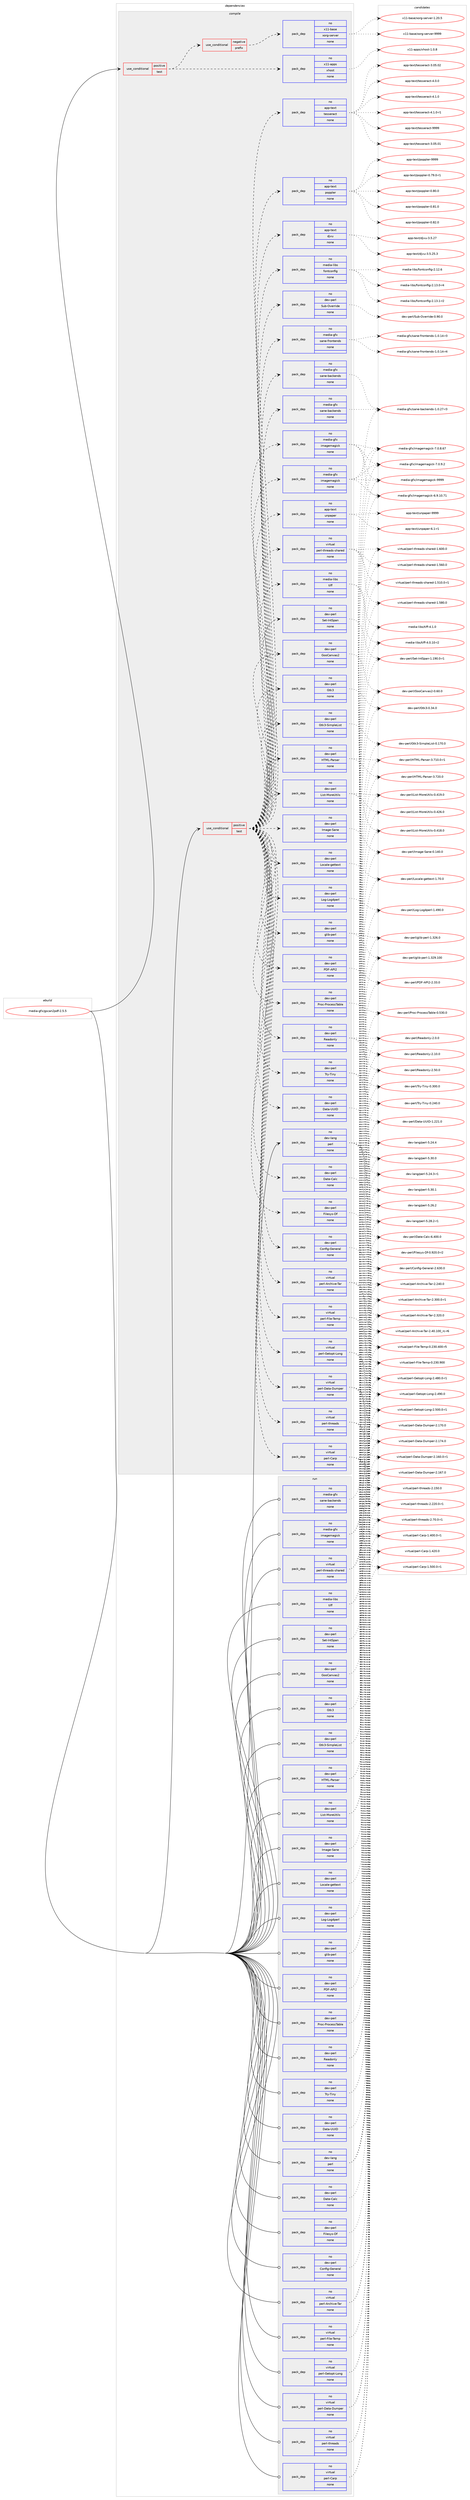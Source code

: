 digraph prolog {

# *************
# Graph options
# *************

newrank=true;
concentrate=true;
compound=true;
graph [rankdir=LR,fontname=Helvetica,fontsize=10,ranksep=1.5];#, ranksep=2.5, nodesep=0.2];
edge  [arrowhead=vee];
node  [fontname=Helvetica,fontsize=10];

# **********
# The ebuild
# **********

subgraph cluster_leftcol {
color=gray;
rank=same;
label=<<i>ebuild</i>>;
id [label="media-gfx/gscan2pdf-2.5.5", color=red, width=4, href="../media-gfx/gscan2pdf-2.5.5.svg"];
}

# ****************
# The dependencies
# ****************

subgraph cluster_midcol {
color=gray;
label=<<i>dependencies</i>>;
subgraph cluster_compile {
fillcolor="#eeeeee";
style=filled;
label=<<i>compile</i>>;
subgraph cond190083 {
dependency780936 [label=<<TABLE BORDER="0" CELLBORDER="1" CELLSPACING="0" CELLPADDING="4"><TR><TD ROWSPAN="3" CELLPADDING="10">use_conditional</TD></TR><TR><TD>positive</TD></TR><TR><TD>test</TD></TR></TABLE>>, shape=none, color=red];
subgraph cond190084 {
dependency780937 [label=<<TABLE BORDER="0" CELLBORDER="1" CELLSPACING="0" CELLPADDING="4"><TR><TD ROWSPAN="3" CELLPADDING="10">use_conditional</TD></TR><TR><TD>negative</TD></TR><TR><TD>prefix</TD></TR></TABLE>>, shape=none, color=red];
subgraph pack577292 {
dependency780938 [label=<<TABLE BORDER="0" CELLBORDER="1" CELLSPACING="0" CELLPADDING="4" WIDTH="220"><TR><TD ROWSPAN="6" CELLPADDING="30">pack_dep</TD></TR><TR><TD WIDTH="110">no</TD></TR><TR><TD>x11-base</TD></TR><TR><TD>xorg-server</TD></TR><TR><TD>none</TD></TR><TR><TD></TD></TR></TABLE>>, shape=none, color=blue];
}
dependency780937:e -> dependency780938:w [weight=20,style="dashed",arrowhead="vee"];
}
dependency780936:e -> dependency780937:w [weight=20,style="dashed",arrowhead="vee"];
subgraph pack577293 {
dependency780939 [label=<<TABLE BORDER="0" CELLBORDER="1" CELLSPACING="0" CELLPADDING="4" WIDTH="220"><TR><TD ROWSPAN="6" CELLPADDING="30">pack_dep</TD></TR><TR><TD WIDTH="110">no</TD></TR><TR><TD>x11-apps</TD></TR><TR><TD>xhost</TD></TR><TR><TD>none</TD></TR><TR><TD></TD></TR></TABLE>>, shape=none, color=blue];
}
dependency780936:e -> dependency780939:w [weight=20,style="dashed",arrowhead="vee"];
}
id:e -> dependency780936:w [weight=20,style="solid",arrowhead="vee"];
subgraph cond190085 {
dependency780940 [label=<<TABLE BORDER="0" CELLBORDER="1" CELLSPACING="0" CELLPADDING="4"><TR><TD ROWSPAN="3" CELLPADDING="10">use_conditional</TD></TR><TR><TD>positive</TD></TR><TR><TD>test</TD></TR></TABLE>>, shape=none, color=red];
subgraph pack577294 {
dependency780941 [label=<<TABLE BORDER="0" CELLBORDER="1" CELLSPACING="0" CELLPADDING="4" WIDTH="220"><TR><TD ROWSPAN="6" CELLPADDING="30">pack_dep</TD></TR><TR><TD WIDTH="110">no</TD></TR><TR><TD>dev-perl</TD></TR><TR><TD>Config-General</TD></TR><TR><TD>none</TD></TR><TR><TD></TD></TR></TABLE>>, shape=none, color=blue];
}
dependency780940:e -> dependency780941:w [weight=20,style="dashed",arrowhead="vee"];
subgraph pack577295 {
dependency780942 [label=<<TABLE BORDER="0" CELLBORDER="1" CELLSPACING="0" CELLPADDING="4" WIDTH="220"><TR><TD ROWSPAN="6" CELLPADDING="30">pack_dep</TD></TR><TR><TD WIDTH="110">no</TD></TR><TR><TD>dev-perl</TD></TR><TR><TD>Data-UUID</TD></TR><TR><TD>none</TD></TR><TR><TD></TD></TR></TABLE>>, shape=none, color=blue];
}
dependency780940:e -> dependency780942:w [weight=20,style="dashed",arrowhead="vee"];
subgraph pack577296 {
dependency780943 [label=<<TABLE BORDER="0" CELLBORDER="1" CELLSPACING="0" CELLPADDING="4" WIDTH="220"><TR><TD ROWSPAN="6" CELLPADDING="30">pack_dep</TD></TR><TR><TD WIDTH="110">no</TD></TR><TR><TD>dev-perl</TD></TR><TR><TD>Date-Calc</TD></TR><TR><TD>none</TD></TR><TR><TD></TD></TR></TABLE>>, shape=none, color=blue];
}
dependency780940:e -> dependency780943:w [weight=20,style="dashed",arrowhead="vee"];
subgraph pack577297 {
dependency780944 [label=<<TABLE BORDER="0" CELLBORDER="1" CELLSPACING="0" CELLPADDING="4" WIDTH="220"><TR><TD ROWSPAN="6" CELLPADDING="30">pack_dep</TD></TR><TR><TD WIDTH="110">no</TD></TR><TR><TD>dev-perl</TD></TR><TR><TD>Filesys-Df</TD></TR><TR><TD>none</TD></TR><TR><TD></TD></TR></TABLE>>, shape=none, color=blue];
}
dependency780940:e -> dependency780944:w [weight=20,style="dashed",arrowhead="vee"];
subgraph pack577298 {
dependency780945 [label=<<TABLE BORDER="0" CELLBORDER="1" CELLSPACING="0" CELLPADDING="4" WIDTH="220"><TR><TD ROWSPAN="6" CELLPADDING="30">pack_dep</TD></TR><TR><TD WIDTH="110">no</TD></TR><TR><TD>dev-perl</TD></TR><TR><TD>glib-perl</TD></TR><TR><TD>none</TD></TR><TR><TD></TD></TR></TABLE>>, shape=none, color=blue];
}
dependency780940:e -> dependency780945:w [weight=20,style="dashed",arrowhead="vee"];
subgraph pack577299 {
dependency780946 [label=<<TABLE BORDER="0" CELLBORDER="1" CELLSPACING="0" CELLPADDING="4" WIDTH="220"><TR><TD ROWSPAN="6" CELLPADDING="30">pack_dep</TD></TR><TR><TD WIDTH="110">no</TD></TR><TR><TD>dev-perl</TD></TR><TR><TD>GooCanvas2</TD></TR><TR><TD>none</TD></TR><TR><TD></TD></TR></TABLE>>, shape=none, color=blue];
}
dependency780940:e -> dependency780946:w [weight=20,style="dashed",arrowhead="vee"];
subgraph pack577300 {
dependency780947 [label=<<TABLE BORDER="0" CELLBORDER="1" CELLSPACING="0" CELLPADDING="4" WIDTH="220"><TR><TD ROWSPAN="6" CELLPADDING="30">pack_dep</TD></TR><TR><TD WIDTH="110">no</TD></TR><TR><TD>dev-perl</TD></TR><TR><TD>Gtk3</TD></TR><TR><TD>none</TD></TR><TR><TD></TD></TR></TABLE>>, shape=none, color=blue];
}
dependency780940:e -> dependency780947:w [weight=20,style="dashed",arrowhead="vee"];
subgraph pack577301 {
dependency780948 [label=<<TABLE BORDER="0" CELLBORDER="1" CELLSPACING="0" CELLPADDING="4" WIDTH="220"><TR><TD ROWSPAN="6" CELLPADDING="30">pack_dep</TD></TR><TR><TD WIDTH="110">no</TD></TR><TR><TD>dev-perl</TD></TR><TR><TD>Gtk3-SimpleList</TD></TR><TR><TD>none</TD></TR><TR><TD></TD></TR></TABLE>>, shape=none, color=blue];
}
dependency780940:e -> dependency780948:w [weight=20,style="dashed",arrowhead="vee"];
subgraph pack577302 {
dependency780949 [label=<<TABLE BORDER="0" CELLBORDER="1" CELLSPACING="0" CELLPADDING="4" WIDTH="220"><TR><TD ROWSPAN="6" CELLPADDING="30">pack_dep</TD></TR><TR><TD WIDTH="110">no</TD></TR><TR><TD>dev-perl</TD></TR><TR><TD>HTML-Parser</TD></TR><TR><TD>none</TD></TR><TR><TD></TD></TR></TABLE>>, shape=none, color=blue];
}
dependency780940:e -> dependency780949:w [weight=20,style="dashed",arrowhead="vee"];
subgraph pack577303 {
dependency780950 [label=<<TABLE BORDER="0" CELLBORDER="1" CELLSPACING="0" CELLPADDING="4" WIDTH="220"><TR><TD ROWSPAN="6" CELLPADDING="30">pack_dep</TD></TR><TR><TD WIDTH="110">no</TD></TR><TR><TD>dev-perl</TD></TR><TR><TD>Image-Sane</TD></TR><TR><TD>none</TD></TR><TR><TD></TD></TR></TABLE>>, shape=none, color=blue];
}
dependency780940:e -> dependency780950:w [weight=20,style="dashed",arrowhead="vee"];
subgraph pack577304 {
dependency780951 [label=<<TABLE BORDER="0" CELLBORDER="1" CELLSPACING="0" CELLPADDING="4" WIDTH="220"><TR><TD ROWSPAN="6" CELLPADDING="30">pack_dep</TD></TR><TR><TD WIDTH="110">no</TD></TR><TR><TD>dev-perl</TD></TR><TR><TD>List-MoreUtils</TD></TR><TR><TD>none</TD></TR><TR><TD></TD></TR></TABLE>>, shape=none, color=blue];
}
dependency780940:e -> dependency780951:w [weight=20,style="dashed",arrowhead="vee"];
subgraph pack577305 {
dependency780952 [label=<<TABLE BORDER="0" CELLBORDER="1" CELLSPACING="0" CELLPADDING="4" WIDTH="220"><TR><TD ROWSPAN="6" CELLPADDING="30">pack_dep</TD></TR><TR><TD WIDTH="110">no</TD></TR><TR><TD>dev-perl</TD></TR><TR><TD>Locale-gettext</TD></TR><TR><TD>none</TD></TR><TR><TD></TD></TR></TABLE>>, shape=none, color=blue];
}
dependency780940:e -> dependency780952:w [weight=20,style="dashed",arrowhead="vee"];
subgraph pack577306 {
dependency780953 [label=<<TABLE BORDER="0" CELLBORDER="1" CELLSPACING="0" CELLPADDING="4" WIDTH="220"><TR><TD ROWSPAN="6" CELLPADDING="30">pack_dep</TD></TR><TR><TD WIDTH="110">no</TD></TR><TR><TD>dev-perl</TD></TR><TR><TD>Log-Log4perl</TD></TR><TR><TD>none</TD></TR><TR><TD></TD></TR></TABLE>>, shape=none, color=blue];
}
dependency780940:e -> dependency780953:w [weight=20,style="dashed",arrowhead="vee"];
subgraph pack577307 {
dependency780954 [label=<<TABLE BORDER="0" CELLBORDER="1" CELLSPACING="0" CELLPADDING="4" WIDTH="220"><TR><TD ROWSPAN="6" CELLPADDING="30">pack_dep</TD></TR><TR><TD WIDTH="110">no</TD></TR><TR><TD>dev-perl</TD></TR><TR><TD>PDF-API2</TD></TR><TR><TD>none</TD></TR><TR><TD></TD></TR></TABLE>>, shape=none, color=blue];
}
dependency780940:e -> dependency780954:w [weight=20,style="dashed",arrowhead="vee"];
subgraph pack577308 {
dependency780955 [label=<<TABLE BORDER="0" CELLBORDER="1" CELLSPACING="0" CELLPADDING="4" WIDTH="220"><TR><TD ROWSPAN="6" CELLPADDING="30">pack_dep</TD></TR><TR><TD WIDTH="110">no</TD></TR><TR><TD>dev-perl</TD></TR><TR><TD>Proc-ProcessTable</TD></TR><TR><TD>none</TD></TR><TR><TD></TD></TR></TABLE>>, shape=none, color=blue];
}
dependency780940:e -> dependency780955:w [weight=20,style="dashed",arrowhead="vee"];
subgraph pack577309 {
dependency780956 [label=<<TABLE BORDER="0" CELLBORDER="1" CELLSPACING="0" CELLPADDING="4" WIDTH="220"><TR><TD ROWSPAN="6" CELLPADDING="30">pack_dep</TD></TR><TR><TD WIDTH="110">no</TD></TR><TR><TD>dev-perl</TD></TR><TR><TD>Readonly</TD></TR><TR><TD>none</TD></TR><TR><TD></TD></TR></TABLE>>, shape=none, color=blue];
}
dependency780940:e -> dependency780956:w [weight=20,style="dashed",arrowhead="vee"];
subgraph pack577310 {
dependency780957 [label=<<TABLE BORDER="0" CELLBORDER="1" CELLSPACING="0" CELLPADDING="4" WIDTH="220"><TR><TD ROWSPAN="6" CELLPADDING="30">pack_dep</TD></TR><TR><TD WIDTH="110">no</TD></TR><TR><TD>dev-perl</TD></TR><TR><TD>Set-IntSpan</TD></TR><TR><TD>none</TD></TR><TR><TD></TD></TR></TABLE>>, shape=none, color=blue];
}
dependency780940:e -> dependency780957:w [weight=20,style="dashed",arrowhead="vee"];
subgraph pack577311 {
dependency780958 [label=<<TABLE BORDER="0" CELLBORDER="1" CELLSPACING="0" CELLPADDING="4" WIDTH="220"><TR><TD ROWSPAN="6" CELLPADDING="30">pack_dep</TD></TR><TR><TD WIDTH="110">no</TD></TR><TR><TD>dev-perl</TD></TR><TR><TD>Try-Tiny</TD></TR><TR><TD>none</TD></TR><TR><TD></TD></TR></TABLE>>, shape=none, color=blue];
}
dependency780940:e -> dependency780958:w [weight=20,style="dashed",arrowhead="vee"];
subgraph pack577312 {
dependency780959 [label=<<TABLE BORDER="0" CELLBORDER="1" CELLSPACING="0" CELLPADDING="4" WIDTH="220"><TR><TD ROWSPAN="6" CELLPADDING="30">pack_dep</TD></TR><TR><TD WIDTH="110">no</TD></TR><TR><TD>virtual</TD></TR><TR><TD>perl-Archive-Tar</TD></TR><TR><TD>none</TD></TR><TR><TD></TD></TR></TABLE>>, shape=none, color=blue];
}
dependency780940:e -> dependency780959:w [weight=20,style="dashed",arrowhead="vee"];
subgraph pack577313 {
dependency780960 [label=<<TABLE BORDER="0" CELLBORDER="1" CELLSPACING="0" CELLPADDING="4" WIDTH="220"><TR><TD ROWSPAN="6" CELLPADDING="30">pack_dep</TD></TR><TR><TD WIDTH="110">no</TD></TR><TR><TD>virtual</TD></TR><TR><TD>perl-Carp</TD></TR><TR><TD>none</TD></TR><TR><TD></TD></TR></TABLE>>, shape=none, color=blue];
}
dependency780940:e -> dependency780960:w [weight=20,style="dashed",arrowhead="vee"];
subgraph pack577314 {
dependency780961 [label=<<TABLE BORDER="0" CELLBORDER="1" CELLSPACING="0" CELLPADDING="4" WIDTH="220"><TR><TD ROWSPAN="6" CELLPADDING="30">pack_dep</TD></TR><TR><TD WIDTH="110">no</TD></TR><TR><TD>virtual</TD></TR><TR><TD>perl-Data-Dumper</TD></TR><TR><TD>none</TD></TR><TR><TD></TD></TR></TABLE>>, shape=none, color=blue];
}
dependency780940:e -> dependency780961:w [weight=20,style="dashed",arrowhead="vee"];
subgraph pack577315 {
dependency780962 [label=<<TABLE BORDER="0" CELLBORDER="1" CELLSPACING="0" CELLPADDING="4" WIDTH="220"><TR><TD ROWSPAN="6" CELLPADDING="30">pack_dep</TD></TR><TR><TD WIDTH="110">no</TD></TR><TR><TD>virtual</TD></TR><TR><TD>perl-File-Temp</TD></TR><TR><TD>none</TD></TR><TR><TD></TD></TR></TABLE>>, shape=none, color=blue];
}
dependency780940:e -> dependency780962:w [weight=20,style="dashed",arrowhead="vee"];
subgraph pack577316 {
dependency780963 [label=<<TABLE BORDER="0" CELLBORDER="1" CELLSPACING="0" CELLPADDING="4" WIDTH="220"><TR><TD ROWSPAN="6" CELLPADDING="30">pack_dep</TD></TR><TR><TD WIDTH="110">no</TD></TR><TR><TD>virtual</TD></TR><TR><TD>perl-Getopt-Long</TD></TR><TR><TD>none</TD></TR><TR><TD></TD></TR></TABLE>>, shape=none, color=blue];
}
dependency780940:e -> dependency780963:w [weight=20,style="dashed",arrowhead="vee"];
subgraph pack577317 {
dependency780964 [label=<<TABLE BORDER="0" CELLBORDER="1" CELLSPACING="0" CELLPADDING="4" WIDTH="220"><TR><TD ROWSPAN="6" CELLPADDING="30">pack_dep</TD></TR><TR><TD WIDTH="110">no</TD></TR><TR><TD>virtual</TD></TR><TR><TD>perl-threads</TD></TR><TR><TD>none</TD></TR><TR><TD></TD></TR></TABLE>>, shape=none, color=blue];
}
dependency780940:e -> dependency780964:w [weight=20,style="dashed",arrowhead="vee"];
subgraph pack577318 {
dependency780965 [label=<<TABLE BORDER="0" CELLBORDER="1" CELLSPACING="0" CELLPADDING="4" WIDTH="220"><TR><TD ROWSPAN="6" CELLPADDING="30">pack_dep</TD></TR><TR><TD WIDTH="110">no</TD></TR><TR><TD>virtual</TD></TR><TR><TD>perl-threads-shared</TD></TR><TR><TD>none</TD></TR><TR><TD></TD></TR></TABLE>>, shape=none, color=blue];
}
dependency780940:e -> dependency780965:w [weight=20,style="dashed",arrowhead="vee"];
subgraph pack577319 {
dependency780966 [label=<<TABLE BORDER="0" CELLBORDER="1" CELLSPACING="0" CELLPADDING="4" WIDTH="220"><TR><TD ROWSPAN="6" CELLPADDING="30">pack_dep</TD></TR><TR><TD WIDTH="110">no</TD></TR><TR><TD>media-gfx</TD></TR><TR><TD>imagemagick</TD></TR><TR><TD>none</TD></TR><TR><TD></TD></TR></TABLE>>, shape=none, color=blue];
}
dependency780940:e -> dependency780966:w [weight=20,style="dashed",arrowhead="vee"];
subgraph pack577320 {
dependency780967 [label=<<TABLE BORDER="0" CELLBORDER="1" CELLSPACING="0" CELLPADDING="4" WIDTH="220"><TR><TD ROWSPAN="6" CELLPADDING="30">pack_dep</TD></TR><TR><TD WIDTH="110">no</TD></TR><TR><TD>media-gfx</TD></TR><TR><TD>sane-backends</TD></TR><TR><TD>none</TD></TR><TR><TD></TD></TR></TABLE>>, shape=none, color=blue];
}
dependency780940:e -> dependency780967:w [weight=20,style="dashed",arrowhead="vee"];
subgraph pack577321 {
dependency780968 [label=<<TABLE BORDER="0" CELLBORDER="1" CELLSPACING="0" CELLPADDING="4" WIDTH="220"><TR><TD ROWSPAN="6" CELLPADDING="30">pack_dep</TD></TR><TR><TD WIDTH="110">no</TD></TR><TR><TD>media-libs</TD></TR><TR><TD>tiff</TD></TR><TR><TD>none</TD></TR><TR><TD></TD></TR></TABLE>>, shape=none, color=blue];
}
dependency780940:e -> dependency780968:w [weight=20,style="dashed",arrowhead="vee"];
subgraph pack577322 {
dependency780969 [label=<<TABLE BORDER="0" CELLBORDER="1" CELLSPACING="0" CELLPADDING="4" WIDTH="220"><TR><TD ROWSPAN="6" CELLPADDING="30">pack_dep</TD></TR><TR><TD WIDTH="110">no</TD></TR><TR><TD>dev-perl</TD></TR><TR><TD>Sub-Override</TD></TR><TR><TD>none</TD></TR><TR><TD></TD></TR></TABLE>>, shape=none, color=blue];
}
dependency780940:e -> dependency780969:w [weight=20,style="dashed",arrowhead="vee"];
subgraph pack577323 {
dependency780970 [label=<<TABLE BORDER="0" CELLBORDER="1" CELLSPACING="0" CELLPADDING="4" WIDTH="220"><TR><TD ROWSPAN="6" CELLPADDING="30">pack_dep</TD></TR><TR><TD WIDTH="110">no</TD></TR><TR><TD>media-libs</TD></TR><TR><TD>fontconfig</TD></TR><TR><TD>none</TD></TR><TR><TD></TD></TR></TABLE>>, shape=none, color=blue];
}
dependency780940:e -> dependency780970:w [weight=20,style="dashed",arrowhead="vee"];
subgraph pack577324 {
dependency780971 [label=<<TABLE BORDER="0" CELLBORDER="1" CELLSPACING="0" CELLPADDING="4" WIDTH="220"><TR><TD ROWSPAN="6" CELLPADDING="30">pack_dep</TD></TR><TR><TD WIDTH="110">no</TD></TR><TR><TD>app-text</TD></TR><TR><TD>djvu</TD></TR><TR><TD>none</TD></TR><TR><TD></TD></TR></TABLE>>, shape=none, color=blue];
}
dependency780940:e -> dependency780971:w [weight=20,style="dashed",arrowhead="vee"];
subgraph pack577325 {
dependency780972 [label=<<TABLE BORDER="0" CELLBORDER="1" CELLSPACING="0" CELLPADDING="4" WIDTH="220"><TR><TD ROWSPAN="6" CELLPADDING="30">pack_dep</TD></TR><TR><TD WIDTH="110">no</TD></TR><TR><TD>app-text</TD></TR><TR><TD>poppler</TD></TR><TR><TD>none</TD></TR><TR><TD></TD></TR></TABLE>>, shape=none, color=blue];
}
dependency780940:e -> dependency780972:w [weight=20,style="dashed",arrowhead="vee"];
subgraph pack577326 {
dependency780973 [label=<<TABLE BORDER="0" CELLBORDER="1" CELLSPACING="0" CELLPADDING="4" WIDTH="220"><TR><TD ROWSPAN="6" CELLPADDING="30">pack_dep</TD></TR><TR><TD WIDTH="110">no</TD></TR><TR><TD>app-text</TD></TR><TR><TD>tesseract</TD></TR><TR><TD>none</TD></TR><TR><TD></TD></TR></TABLE>>, shape=none, color=blue];
}
dependency780940:e -> dependency780973:w [weight=20,style="dashed",arrowhead="vee"];
subgraph pack577327 {
dependency780974 [label=<<TABLE BORDER="0" CELLBORDER="1" CELLSPACING="0" CELLPADDING="4" WIDTH="220"><TR><TD ROWSPAN="6" CELLPADDING="30">pack_dep</TD></TR><TR><TD WIDTH="110">no</TD></TR><TR><TD>app-text</TD></TR><TR><TD>unpaper</TD></TR><TR><TD>none</TD></TR><TR><TD></TD></TR></TABLE>>, shape=none, color=blue];
}
dependency780940:e -> dependency780974:w [weight=20,style="dashed",arrowhead="vee"];
subgraph pack577328 {
dependency780975 [label=<<TABLE BORDER="0" CELLBORDER="1" CELLSPACING="0" CELLPADDING="4" WIDTH="220"><TR><TD ROWSPAN="6" CELLPADDING="30">pack_dep</TD></TR><TR><TD WIDTH="110">no</TD></TR><TR><TD>media-gfx</TD></TR><TR><TD>imagemagick</TD></TR><TR><TD>none</TD></TR><TR><TD></TD></TR></TABLE>>, shape=none, color=blue];
}
dependency780940:e -> dependency780975:w [weight=20,style="dashed",arrowhead="vee"];
subgraph pack577329 {
dependency780976 [label=<<TABLE BORDER="0" CELLBORDER="1" CELLSPACING="0" CELLPADDING="4" WIDTH="220"><TR><TD ROWSPAN="6" CELLPADDING="30">pack_dep</TD></TR><TR><TD WIDTH="110">no</TD></TR><TR><TD>media-gfx</TD></TR><TR><TD>sane-backends</TD></TR><TR><TD>none</TD></TR><TR><TD></TD></TR></TABLE>>, shape=none, color=blue];
}
dependency780940:e -> dependency780976:w [weight=20,style="dashed",arrowhead="vee"];
subgraph pack577330 {
dependency780977 [label=<<TABLE BORDER="0" CELLBORDER="1" CELLSPACING="0" CELLPADDING="4" WIDTH="220"><TR><TD ROWSPAN="6" CELLPADDING="30">pack_dep</TD></TR><TR><TD WIDTH="110">no</TD></TR><TR><TD>media-gfx</TD></TR><TR><TD>sane-frontends</TD></TR><TR><TD>none</TD></TR><TR><TD></TD></TR></TABLE>>, shape=none, color=blue];
}
dependency780940:e -> dependency780977:w [weight=20,style="dashed",arrowhead="vee"];
}
id:e -> dependency780940:w [weight=20,style="solid",arrowhead="vee"];
subgraph pack577331 {
dependency780978 [label=<<TABLE BORDER="0" CELLBORDER="1" CELLSPACING="0" CELLPADDING="4" WIDTH="220"><TR><TD ROWSPAN="6" CELLPADDING="30">pack_dep</TD></TR><TR><TD WIDTH="110">no</TD></TR><TR><TD>dev-lang</TD></TR><TR><TD>perl</TD></TR><TR><TD>none</TD></TR><TR><TD></TD></TR></TABLE>>, shape=none, color=blue];
}
id:e -> dependency780978:w [weight=20,style="solid",arrowhead="vee"];
}
subgraph cluster_compileandrun {
fillcolor="#eeeeee";
style=filled;
label=<<i>compile and run</i>>;
}
subgraph cluster_run {
fillcolor="#eeeeee";
style=filled;
label=<<i>run</i>>;
subgraph pack577332 {
dependency780979 [label=<<TABLE BORDER="0" CELLBORDER="1" CELLSPACING="0" CELLPADDING="4" WIDTH="220"><TR><TD ROWSPAN="6" CELLPADDING="30">pack_dep</TD></TR><TR><TD WIDTH="110">no</TD></TR><TR><TD>dev-lang</TD></TR><TR><TD>perl</TD></TR><TR><TD>none</TD></TR><TR><TD></TD></TR></TABLE>>, shape=none, color=blue];
}
id:e -> dependency780979:w [weight=20,style="solid",arrowhead="odot"];
subgraph pack577333 {
dependency780980 [label=<<TABLE BORDER="0" CELLBORDER="1" CELLSPACING="0" CELLPADDING="4" WIDTH="220"><TR><TD ROWSPAN="6" CELLPADDING="30">pack_dep</TD></TR><TR><TD WIDTH="110">no</TD></TR><TR><TD>dev-perl</TD></TR><TR><TD>Config-General</TD></TR><TR><TD>none</TD></TR><TR><TD></TD></TR></TABLE>>, shape=none, color=blue];
}
id:e -> dependency780980:w [weight=20,style="solid",arrowhead="odot"];
subgraph pack577334 {
dependency780981 [label=<<TABLE BORDER="0" CELLBORDER="1" CELLSPACING="0" CELLPADDING="4" WIDTH="220"><TR><TD ROWSPAN="6" CELLPADDING="30">pack_dep</TD></TR><TR><TD WIDTH="110">no</TD></TR><TR><TD>dev-perl</TD></TR><TR><TD>Data-UUID</TD></TR><TR><TD>none</TD></TR><TR><TD></TD></TR></TABLE>>, shape=none, color=blue];
}
id:e -> dependency780981:w [weight=20,style="solid",arrowhead="odot"];
subgraph pack577335 {
dependency780982 [label=<<TABLE BORDER="0" CELLBORDER="1" CELLSPACING="0" CELLPADDING="4" WIDTH="220"><TR><TD ROWSPAN="6" CELLPADDING="30">pack_dep</TD></TR><TR><TD WIDTH="110">no</TD></TR><TR><TD>dev-perl</TD></TR><TR><TD>Date-Calc</TD></TR><TR><TD>none</TD></TR><TR><TD></TD></TR></TABLE>>, shape=none, color=blue];
}
id:e -> dependency780982:w [weight=20,style="solid",arrowhead="odot"];
subgraph pack577336 {
dependency780983 [label=<<TABLE BORDER="0" CELLBORDER="1" CELLSPACING="0" CELLPADDING="4" WIDTH="220"><TR><TD ROWSPAN="6" CELLPADDING="30">pack_dep</TD></TR><TR><TD WIDTH="110">no</TD></TR><TR><TD>dev-perl</TD></TR><TR><TD>Filesys-Df</TD></TR><TR><TD>none</TD></TR><TR><TD></TD></TR></TABLE>>, shape=none, color=blue];
}
id:e -> dependency780983:w [weight=20,style="solid",arrowhead="odot"];
subgraph pack577337 {
dependency780984 [label=<<TABLE BORDER="0" CELLBORDER="1" CELLSPACING="0" CELLPADDING="4" WIDTH="220"><TR><TD ROWSPAN="6" CELLPADDING="30">pack_dep</TD></TR><TR><TD WIDTH="110">no</TD></TR><TR><TD>dev-perl</TD></TR><TR><TD>GooCanvas2</TD></TR><TR><TD>none</TD></TR><TR><TD></TD></TR></TABLE>>, shape=none, color=blue];
}
id:e -> dependency780984:w [weight=20,style="solid",arrowhead="odot"];
subgraph pack577338 {
dependency780985 [label=<<TABLE BORDER="0" CELLBORDER="1" CELLSPACING="0" CELLPADDING="4" WIDTH="220"><TR><TD ROWSPAN="6" CELLPADDING="30">pack_dep</TD></TR><TR><TD WIDTH="110">no</TD></TR><TR><TD>dev-perl</TD></TR><TR><TD>Gtk3</TD></TR><TR><TD>none</TD></TR><TR><TD></TD></TR></TABLE>>, shape=none, color=blue];
}
id:e -> dependency780985:w [weight=20,style="solid",arrowhead="odot"];
subgraph pack577339 {
dependency780986 [label=<<TABLE BORDER="0" CELLBORDER="1" CELLSPACING="0" CELLPADDING="4" WIDTH="220"><TR><TD ROWSPAN="6" CELLPADDING="30">pack_dep</TD></TR><TR><TD WIDTH="110">no</TD></TR><TR><TD>dev-perl</TD></TR><TR><TD>Gtk3-SimpleList</TD></TR><TR><TD>none</TD></TR><TR><TD></TD></TR></TABLE>>, shape=none, color=blue];
}
id:e -> dependency780986:w [weight=20,style="solid",arrowhead="odot"];
subgraph pack577340 {
dependency780987 [label=<<TABLE BORDER="0" CELLBORDER="1" CELLSPACING="0" CELLPADDING="4" WIDTH="220"><TR><TD ROWSPAN="6" CELLPADDING="30">pack_dep</TD></TR><TR><TD WIDTH="110">no</TD></TR><TR><TD>dev-perl</TD></TR><TR><TD>HTML-Parser</TD></TR><TR><TD>none</TD></TR><TR><TD></TD></TR></TABLE>>, shape=none, color=blue];
}
id:e -> dependency780987:w [weight=20,style="solid",arrowhead="odot"];
subgraph pack577341 {
dependency780988 [label=<<TABLE BORDER="0" CELLBORDER="1" CELLSPACING="0" CELLPADDING="4" WIDTH="220"><TR><TD ROWSPAN="6" CELLPADDING="30">pack_dep</TD></TR><TR><TD WIDTH="110">no</TD></TR><TR><TD>dev-perl</TD></TR><TR><TD>Image-Sane</TD></TR><TR><TD>none</TD></TR><TR><TD></TD></TR></TABLE>>, shape=none, color=blue];
}
id:e -> dependency780988:w [weight=20,style="solid",arrowhead="odot"];
subgraph pack577342 {
dependency780989 [label=<<TABLE BORDER="0" CELLBORDER="1" CELLSPACING="0" CELLPADDING="4" WIDTH="220"><TR><TD ROWSPAN="6" CELLPADDING="30">pack_dep</TD></TR><TR><TD WIDTH="110">no</TD></TR><TR><TD>dev-perl</TD></TR><TR><TD>List-MoreUtils</TD></TR><TR><TD>none</TD></TR><TR><TD></TD></TR></TABLE>>, shape=none, color=blue];
}
id:e -> dependency780989:w [weight=20,style="solid",arrowhead="odot"];
subgraph pack577343 {
dependency780990 [label=<<TABLE BORDER="0" CELLBORDER="1" CELLSPACING="0" CELLPADDING="4" WIDTH="220"><TR><TD ROWSPAN="6" CELLPADDING="30">pack_dep</TD></TR><TR><TD WIDTH="110">no</TD></TR><TR><TD>dev-perl</TD></TR><TR><TD>Locale-gettext</TD></TR><TR><TD>none</TD></TR><TR><TD></TD></TR></TABLE>>, shape=none, color=blue];
}
id:e -> dependency780990:w [weight=20,style="solid",arrowhead="odot"];
subgraph pack577344 {
dependency780991 [label=<<TABLE BORDER="0" CELLBORDER="1" CELLSPACING="0" CELLPADDING="4" WIDTH="220"><TR><TD ROWSPAN="6" CELLPADDING="30">pack_dep</TD></TR><TR><TD WIDTH="110">no</TD></TR><TR><TD>dev-perl</TD></TR><TR><TD>Log-Log4perl</TD></TR><TR><TD>none</TD></TR><TR><TD></TD></TR></TABLE>>, shape=none, color=blue];
}
id:e -> dependency780991:w [weight=20,style="solid",arrowhead="odot"];
subgraph pack577345 {
dependency780992 [label=<<TABLE BORDER="0" CELLBORDER="1" CELLSPACING="0" CELLPADDING="4" WIDTH="220"><TR><TD ROWSPAN="6" CELLPADDING="30">pack_dep</TD></TR><TR><TD WIDTH="110">no</TD></TR><TR><TD>dev-perl</TD></TR><TR><TD>PDF-API2</TD></TR><TR><TD>none</TD></TR><TR><TD></TD></TR></TABLE>>, shape=none, color=blue];
}
id:e -> dependency780992:w [weight=20,style="solid",arrowhead="odot"];
subgraph pack577346 {
dependency780993 [label=<<TABLE BORDER="0" CELLBORDER="1" CELLSPACING="0" CELLPADDING="4" WIDTH="220"><TR><TD ROWSPAN="6" CELLPADDING="30">pack_dep</TD></TR><TR><TD WIDTH="110">no</TD></TR><TR><TD>dev-perl</TD></TR><TR><TD>Proc-ProcessTable</TD></TR><TR><TD>none</TD></TR><TR><TD></TD></TR></TABLE>>, shape=none, color=blue];
}
id:e -> dependency780993:w [weight=20,style="solid",arrowhead="odot"];
subgraph pack577347 {
dependency780994 [label=<<TABLE BORDER="0" CELLBORDER="1" CELLSPACING="0" CELLPADDING="4" WIDTH="220"><TR><TD ROWSPAN="6" CELLPADDING="30">pack_dep</TD></TR><TR><TD WIDTH="110">no</TD></TR><TR><TD>dev-perl</TD></TR><TR><TD>Readonly</TD></TR><TR><TD>none</TD></TR><TR><TD></TD></TR></TABLE>>, shape=none, color=blue];
}
id:e -> dependency780994:w [weight=20,style="solid",arrowhead="odot"];
subgraph pack577348 {
dependency780995 [label=<<TABLE BORDER="0" CELLBORDER="1" CELLSPACING="0" CELLPADDING="4" WIDTH="220"><TR><TD ROWSPAN="6" CELLPADDING="30">pack_dep</TD></TR><TR><TD WIDTH="110">no</TD></TR><TR><TD>dev-perl</TD></TR><TR><TD>Set-IntSpan</TD></TR><TR><TD>none</TD></TR><TR><TD></TD></TR></TABLE>>, shape=none, color=blue];
}
id:e -> dependency780995:w [weight=20,style="solid",arrowhead="odot"];
subgraph pack577349 {
dependency780996 [label=<<TABLE BORDER="0" CELLBORDER="1" CELLSPACING="0" CELLPADDING="4" WIDTH="220"><TR><TD ROWSPAN="6" CELLPADDING="30">pack_dep</TD></TR><TR><TD WIDTH="110">no</TD></TR><TR><TD>dev-perl</TD></TR><TR><TD>Try-Tiny</TD></TR><TR><TD>none</TD></TR><TR><TD></TD></TR></TABLE>>, shape=none, color=blue];
}
id:e -> dependency780996:w [weight=20,style="solid",arrowhead="odot"];
subgraph pack577350 {
dependency780997 [label=<<TABLE BORDER="0" CELLBORDER="1" CELLSPACING="0" CELLPADDING="4" WIDTH="220"><TR><TD ROWSPAN="6" CELLPADDING="30">pack_dep</TD></TR><TR><TD WIDTH="110">no</TD></TR><TR><TD>dev-perl</TD></TR><TR><TD>glib-perl</TD></TR><TR><TD>none</TD></TR><TR><TD></TD></TR></TABLE>>, shape=none, color=blue];
}
id:e -> dependency780997:w [weight=20,style="solid",arrowhead="odot"];
subgraph pack577351 {
dependency780998 [label=<<TABLE BORDER="0" CELLBORDER="1" CELLSPACING="0" CELLPADDING="4" WIDTH="220"><TR><TD ROWSPAN="6" CELLPADDING="30">pack_dep</TD></TR><TR><TD WIDTH="110">no</TD></TR><TR><TD>media-gfx</TD></TR><TR><TD>imagemagick</TD></TR><TR><TD>none</TD></TR><TR><TD></TD></TR></TABLE>>, shape=none, color=blue];
}
id:e -> dependency780998:w [weight=20,style="solid",arrowhead="odot"];
subgraph pack577352 {
dependency780999 [label=<<TABLE BORDER="0" CELLBORDER="1" CELLSPACING="0" CELLPADDING="4" WIDTH="220"><TR><TD ROWSPAN="6" CELLPADDING="30">pack_dep</TD></TR><TR><TD WIDTH="110">no</TD></TR><TR><TD>media-gfx</TD></TR><TR><TD>sane-backends</TD></TR><TR><TD>none</TD></TR><TR><TD></TD></TR></TABLE>>, shape=none, color=blue];
}
id:e -> dependency780999:w [weight=20,style="solid",arrowhead="odot"];
subgraph pack577353 {
dependency781000 [label=<<TABLE BORDER="0" CELLBORDER="1" CELLSPACING="0" CELLPADDING="4" WIDTH="220"><TR><TD ROWSPAN="6" CELLPADDING="30">pack_dep</TD></TR><TR><TD WIDTH="110">no</TD></TR><TR><TD>media-libs</TD></TR><TR><TD>tiff</TD></TR><TR><TD>none</TD></TR><TR><TD></TD></TR></TABLE>>, shape=none, color=blue];
}
id:e -> dependency781000:w [weight=20,style="solid",arrowhead="odot"];
subgraph pack577354 {
dependency781001 [label=<<TABLE BORDER="0" CELLBORDER="1" CELLSPACING="0" CELLPADDING="4" WIDTH="220"><TR><TD ROWSPAN="6" CELLPADDING="30">pack_dep</TD></TR><TR><TD WIDTH="110">no</TD></TR><TR><TD>virtual</TD></TR><TR><TD>perl-Archive-Tar</TD></TR><TR><TD>none</TD></TR><TR><TD></TD></TR></TABLE>>, shape=none, color=blue];
}
id:e -> dependency781001:w [weight=20,style="solid",arrowhead="odot"];
subgraph pack577355 {
dependency781002 [label=<<TABLE BORDER="0" CELLBORDER="1" CELLSPACING="0" CELLPADDING="4" WIDTH="220"><TR><TD ROWSPAN="6" CELLPADDING="30">pack_dep</TD></TR><TR><TD WIDTH="110">no</TD></TR><TR><TD>virtual</TD></TR><TR><TD>perl-Carp</TD></TR><TR><TD>none</TD></TR><TR><TD></TD></TR></TABLE>>, shape=none, color=blue];
}
id:e -> dependency781002:w [weight=20,style="solid",arrowhead="odot"];
subgraph pack577356 {
dependency781003 [label=<<TABLE BORDER="0" CELLBORDER="1" CELLSPACING="0" CELLPADDING="4" WIDTH="220"><TR><TD ROWSPAN="6" CELLPADDING="30">pack_dep</TD></TR><TR><TD WIDTH="110">no</TD></TR><TR><TD>virtual</TD></TR><TR><TD>perl-Data-Dumper</TD></TR><TR><TD>none</TD></TR><TR><TD></TD></TR></TABLE>>, shape=none, color=blue];
}
id:e -> dependency781003:w [weight=20,style="solid",arrowhead="odot"];
subgraph pack577357 {
dependency781004 [label=<<TABLE BORDER="0" CELLBORDER="1" CELLSPACING="0" CELLPADDING="4" WIDTH="220"><TR><TD ROWSPAN="6" CELLPADDING="30">pack_dep</TD></TR><TR><TD WIDTH="110">no</TD></TR><TR><TD>virtual</TD></TR><TR><TD>perl-File-Temp</TD></TR><TR><TD>none</TD></TR><TR><TD></TD></TR></TABLE>>, shape=none, color=blue];
}
id:e -> dependency781004:w [weight=20,style="solid",arrowhead="odot"];
subgraph pack577358 {
dependency781005 [label=<<TABLE BORDER="0" CELLBORDER="1" CELLSPACING="0" CELLPADDING="4" WIDTH="220"><TR><TD ROWSPAN="6" CELLPADDING="30">pack_dep</TD></TR><TR><TD WIDTH="110">no</TD></TR><TR><TD>virtual</TD></TR><TR><TD>perl-Getopt-Long</TD></TR><TR><TD>none</TD></TR><TR><TD></TD></TR></TABLE>>, shape=none, color=blue];
}
id:e -> dependency781005:w [weight=20,style="solid",arrowhead="odot"];
subgraph pack577359 {
dependency781006 [label=<<TABLE BORDER="0" CELLBORDER="1" CELLSPACING="0" CELLPADDING="4" WIDTH="220"><TR><TD ROWSPAN="6" CELLPADDING="30">pack_dep</TD></TR><TR><TD WIDTH="110">no</TD></TR><TR><TD>virtual</TD></TR><TR><TD>perl-threads</TD></TR><TR><TD>none</TD></TR><TR><TD></TD></TR></TABLE>>, shape=none, color=blue];
}
id:e -> dependency781006:w [weight=20,style="solid",arrowhead="odot"];
subgraph pack577360 {
dependency781007 [label=<<TABLE BORDER="0" CELLBORDER="1" CELLSPACING="0" CELLPADDING="4" WIDTH="220"><TR><TD ROWSPAN="6" CELLPADDING="30">pack_dep</TD></TR><TR><TD WIDTH="110">no</TD></TR><TR><TD>virtual</TD></TR><TR><TD>perl-threads-shared</TD></TR><TR><TD>none</TD></TR><TR><TD></TD></TR></TABLE>>, shape=none, color=blue];
}
id:e -> dependency781007:w [weight=20,style="solid",arrowhead="odot"];
}
}

# **************
# The candidates
# **************

subgraph cluster_choices {
rank=same;
color=gray;
label=<<i>candidates</i>>;

subgraph choice577292 {
color=black;
nodesep=1;
choice1204949459897115101471201111141034511510111411810111445494650484653 [label="x11-base/xorg-server-1.20.5", color=red, width=4,href="../x11-base/xorg-server-1.20.5.svg"];
choice120494945989711510147120111114103451151011141181011144557575757 [label="x11-base/xorg-server-9999", color=red, width=4,href="../x11-base/xorg-server-9999.svg"];
dependency780938:e -> choice1204949459897115101471201111141034511510111411810111445494650484653:w [style=dotted,weight="100"];
dependency780938:e -> choice120494945989711510147120111114103451151011141181011144557575757:w [style=dotted,weight="100"];
}
subgraph choice577293 {
color=black;
nodesep=1;
choice1204949459711211211547120104111115116454946484656 [label="x11-apps/xhost-1.0.8", color=red, width=4,href="../x11-apps/xhost-1.0.8.svg"];
dependency780939:e -> choice1204949459711211211547120104111115116454946484656:w [style=dotted,weight="100"];
}
subgraph choice577294 {
color=black;
nodesep=1;
choice1001011184511210111410847671111101021051034571101110101114971084550465451484648 [label="dev-perl/Config-General-2.630.0", color=red, width=4,href="../dev-perl/Config-General-2.630.0.svg"];
dependency780941:e -> choice1001011184511210111410847671111101021051034571101110101114971084550465451484648:w [style=dotted,weight="100"];
}
subgraph choice577295 {
color=black;
nodesep=1;
choice100101118451121011141084768971169745858573684549465050494648 [label="dev-perl/Data-UUID-1.221.0", color=red, width=4,href="../dev-perl/Data-UUID-1.221.0.svg"];
dependency780942:e -> choice100101118451121011141084768971169745858573684549465050494648:w [style=dotted,weight="100"];
}
subgraph choice577296 {
color=black;
nodesep=1;
choice10010111845112101114108476897116101456797108994554465248484648 [label="dev-perl/Date-Calc-6.400.0", color=red, width=4,href="../dev-perl/Date-Calc-6.400.0.svg"];
dependency780943:e -> choice10010111845112101114108476897116101456797108994554465248484648:w [style=dotted,weight="100"];
}
subgraph choice577297 {
color=black;
nodesep=1;
choice100101118451121011141084770105108101115121115456810245484657504846484511450 [label="dev-perl/Filesys-Df-0.920.0-r2", color=red, width=4,href="../dev-perl/Filesys-Df-0.920.0-r2.svg"];
dependency780944:e -> choice100101118451121011141084770105108101115121115456810245484657504846484511450:w [style=dotted,weight="100"];
}
subgraph choice577298 {
color=black;
nodesep=1;
choice100101118451121011141084710310810598451121011141084549465150544648 [label="dev-perl/glib-perl-1.326.0", color=red, width=4,href="../dev-perl/glib-perl-1.326.0.svg"];
choice1001011184511210111410847103108105984511210111410845494651505746494848 [label="dev-perl/glib-perl-1.329.100", color=red, width=4,href="../dev-perl/glib-perl-1.329.100.svg"];
dependency780945:e -> choice100101118451121011141084710310810598451121011141084549465150544648:w [style=dotted,weight="100"];
dependency780945:e -> choice1001011184511210111410847103108105984511210111410845494651505746494848:w [style=dotted,weight="100"];
}
subgraph choice577299 {
color=black;
nodesep=1;
choice1001011184511210111410847711111116797110118971155045484654484648 [label="dev-perl/GooCanvas2-0.60.0", color=red, width=4,href="../dev-perl/GooCanvas2-0.60.0.svg"];
dependency780946:e -> choice1001011184511210111410847711111116797110118971155045484654484648:w [style=dotted,weight="100"];
}
subgraph choice577300 {
color=black;
nodesep=1;
choice1001011184511210111410847711161075145484651524648 [label="dev-perl/Gtk3-0.34.0", color=red, width=4,href="../dev-perl/Gtk3-0.34.0.svg"];
dependency780947:e -> choice1001011184511210111410847711161075145484651524648:w [style=dotted,weight="100"];
}
subgraph choice577301 {
color=black;
nodesep=1;
choice100101118451121011141084771116107514583105109112108101761051151164548464955484648 [label="dev-perl/Gtk3-SimpleList-0.170.0", color=red, width=4,href="../dev-perl/Gtk3-SimpleList-0.170.0.svg"];
dependency780948:e -> choice100101118451121011141084771116107514583105109112108101761051151164548464955484648:w [style=dotted,weight="100"];
}
subgraph choice577302 {
color=black;
nodesep=1;
choice10010111845112101114108477284777645809711411510111445514655494846484511449 [label="dev-perl/HTML-Parser-3.710.0-r1", color=red, width=4,href="../dev-perl/HTML-Parser-3.710.0-r1.svg"];
choice1001011184511210111410847728477764580971141151011144551465550484648 [label="dev-perl/HTML-Parser-3.720.0", color=red, width=4,href="../dev-perl/HTML-Parser-3.720.0.svg"];
dependency780949:e -> choice10010111845112101114108477284777645809711411510111445514655494846484511449:w [style=dotted,weight="100"];
dependency780949:e -> choice1001011184511210111410847728477764580971141151011144551465550484648:w [style=dotted,weight="100"];
}
subgraph choice577303 {
color=black;
nodesep=1;
choice100101118451121011141084773109971031014583971101014548464952484648 [label="dev-perl/Image-Sane-0.140.0", color=red, width=4,href="../dev-perl/Image-Sane-0.140.0.svg"];
dependency780950:e -> choice100101118451121011141084773109971031014583971101014548464952484648:w [style=dotted,weight="100"];
}
subgraph choice577304 {
color=black;
nodesep=1;
choice1001011184511210111410847761051151164577111114101851161051081154548465249564648 [label="dev-perl/List-MoreUtils-0.418.0", color=red, width=4,href="../dev-perl/List-MoreUtils-0.418.0.svg"];
choice1001011184511210111410847761051151164577111114101851161051081154548465249574648 [label="dev-perl/List-MoreUtils-0.419.0", color=red, width=4,href="../dev-perl/List-MoreUtils-0.419.0.svg"];
choice1001011184511210111410847761051151164577111114101851161051081154548465250544648 [label="dev-perl/List-MoreUtils-0.426.0", color=red, width=4,href="../dev-perl/List-MoreUtils-0.426.0.svg"];
dependency780951:e -> choice1001011184511210111410847761051151164577111114101851161051081154548465249564648:w [style=dotted,weight="100"];
dependency780951:e -> choice1001011184511210111410847761051151164577111114101851161051081154548465249574648:w [style=dotted,weight="100"];
dependency780951:e -> choice1001011184511210111410847761051151164577111114101851161051081154548465250544648:w [style=dotted,weight="100"];
}
subgraph choice577305 {
color=black;
nodesep=1;
choice10010111845112101114108477611199971081014510310111611610112011645494655484648 [label="dev-perl/Locale-gettext-1.70.0", color=red, width=4,href="../dev-perl/Locale-gettext-1.70.0.svg"];
dependency780952:e -> choice10010111845112101114108477611199971081014510310111611610112011645494655484648:w [style=dotted,weight="100"];
}
subgraph choice577306 {
color=black;
nodesep=1;
choice1001011184511210111410847761111034576111103521121011141084549465257484648 [label="dev-perl/Log-Log4perl-1.490.0", color=red, width=4,href="../dev-perl/Log-Log4perl-1.490.0.svg"];
dependency780953:e -> choice1001011184511210111410847761111034576111103521121011141084549465257484648:w [style=dotted,weight="100"];
}
subgraph choice577307 {
color=black;
nodesep=1;
choice1001011184511210111410847806870456580735045504651514648 [label="dev-perl/PDF-API2-2.33.0", color=red, width=4,href="../dev-perl/PDF-API2-2.33.0.svg"];
dependency780954:e -> choice1001011184511210111410847806870456580735045504651514648:w [style=dotted,weight="100"];
}
subgraph choice577308 {
color=black;
nodesep=1;
choice100101118451121011141084780114111994580114111991011151158497981081014548465351484648 [label="dev-perl/Proc-ProcessTable-0.530.0", color=red, width=4,href="../dev-perl/Proc-ProcessTable-0.530.0.svg"];
dependency780955:e -> choice100101118451121011141084780114111994580114111991011151158497981081014548465351484648:w [style=dotted,weight="100"];
}
subgraph choice577309 {
color=black;
nodesep=1;
choice10010111845112101114108478210197100111110108121455046484648 [label="dev-perl/Readonly-2.0.0", color=red, width=4,href="../dev-perl/Readonly-2.0.0.svg"];
choice1001011184511210111410847821019710011111010812145504649484648 [label="dev-perl/Readonly-2.10.0", color=red, width=4,href="../dev-perl/Readonly-2.10.0.svg"];
choice1001011184511210111410847821019710011111010812145504653484648 [label="dev-perl/Readonly-2.50.0", color=red, width=4,href="../dev-perl/Readonly-2.50.0.svg"];
dependency780956:e -> choice10010111845112101114108478210197100111110108121455046484648:w [style=dotted,weight="100"];
dependency780956:e -> choice1001011184511210111410847821019710011111010812145504649484648:w [style=dotted,weight="100"];
dependency780956:e -> choice1001011184511210111410847821019710011111010812145504653484648:w [style=dotted,weight="100"];
}
subgraph choice577310 {
color=black;
nodesep=1;
choice1001011184511210111410847831011164573110116831129711045494649574846484511449 [label="dev-perl/Set-IntSpan-1.190.0-r1", color=red, width=4,href="../dev-perl/Set-IntSpan-1.190.0-r1.svg"];
dependency780957:e -> choice1001011184511210111410847831011164573110116831129711045494649574846484511449:w [style=dotted,weight="100"];
}
subgraph choice577311 {
color=black;
nodesep=1;
choice10010111845112101114108478411412145841051101214548465052484648 [label="dev-perl/Try-Tiny-0.240.0", color=red, width=4,href="../dev-perl/Try-Tiny-0.240.0.svg"];
choice10010111845112101114108478411412145841051101214548465148484648 [label="dev-perl/Try-Tiny-0.300.0", color=red, width=4,href="../dev-perl/Try-Tiny-0.300.0.svg"];
dependency780958:e -> choice10010111845112101114108478411412145841051101214548465052484648:w [style=dotted,weight="100"];
dependency780958:e -> choice10010111845112101114108478411412145841051101214548465148484648:w [style=dotted,weight="100"];
}
subgraph choice577312 {
color=black;
nodesep=1;
choice11810511411611797108471121011141084565114991041051181014584971144550465052484648 [label="virtual/perl-Archive-Tar-2.240.0", color=red, width=4,href="../virtual/perl-Archive-Tar-2.240.0.svg"];
choice118105114116117971084711210111410845651149910410511810145849711445504651484846484511449 [label="virtual/perl-Archive-Tar-2.300.0-r1", color=red, width=4,href="../virtual/perl-Archive-Tar-2.300.0-r1.svg"];
choice11810511411611797108471121011141084565114991041051181014584971144550465150484648 [label="virtual/perl-Archive-Tar-2.320.0", color=red, width=4,href="../virtual/perl-Archive-Tar-2.320.0.svg"];
choice118105114116117971084711210111410845651149910410511810145849711445504652484649484895114994511454 [label="virtual/perl-Archive-Tar-2.40.100_rc-r6", color=red, width=4,href="../virtual/perl-Archive-Tar-2.40.100_rc-r6.svg"];
dependency780959:e -> choice11810511411611797108471121011141084565114991041051181014584971144550465052484648:w [style=dotted,weight="100"];
dependency780959:e -> choice118105114116117971084711210111410845651149910410511810145849711445504651484846484511449:w [style=dotted,weight="100"];
dependency780959:e -> choice11810511411611797108471121011141084565114991041051181014584971144550465150484648:w [style=dotted,weight="100"];
dependency780959:e -> choice118105114116117971084711210111410845651149910410511810145849711445504652484649484895114994511454:w [style=dotted,weight="100"];
}
subgraph choice577313 {
color=black;
nodesep=1;
choice118105114116117971084711210111410845679711411245494652484846484511449 [label="virtual/perl-Carp-1.400.0-r1", color=red, width=4,href="../virtual/perl-Carp-1.400.0-r1.svg"];
choice11810511411611797108471121011141084567971141124549465250484648 [label="virtual/perl-Carp-1.420.0", color=red, width=4,href="../virtual/perl-Carp-1.420.0.svg"];
choice118105114116117971084711210111410845679711411245494653484846484511449 [label="virtual/perl-Carp-1.500.0-r1", color=red, width=4,href="../virtual/perl-Carp-1.500.0-r1.svg"];
dependency780960:e -> choice118105114116117971084711210111410845679711411245494652484846484511449:w [style=dotted,weight="100"];
dependency780960:e -> choice11810511411611797108471121011141084567971141124549465250484648:w [style=dotted,weight="100"];
dependency780960:e -> choice118105114116117971084711210111410845679711411245494653484846484511449:w [style=dotted,weight="100"];
}
subgraph choice577314 {
color=black;
nodesep=1;
choice118105114116117971084711210111410845689711697456811710911210111445504649544846484511449 [label="virtual/perl-Data-Dumper-2.160.0-r1", color=red, width=4,href="../virtual/perl-Data-Dumper-2.160.0-r1.svg"];
choice11810511411611797108471121011141084568971169745681171091121011144550464954554648 [label="virtual/perl-Data-Dumper-2.167.0", color=red, width=4,href="../virtual/perl-Data-Dumper-2.167.0.svg"];
choice11810511411611797108471121011141084568971169745681171091121011144550464955484648 [label="virtual/perl-Data-Dumper-2.170.0", color=red, width=4,href="../virtual/perl-Data-Dumper-2.170.0.svg"];
choice11810511411611797108471121011141084568971169745681171091121011144550464955524648 [label="virtual/perl-Data-Dumper-2.174.0", color=red, width=4,href="../virtual/perl-Data-Dumper-2.174.0.svg"];
dependency780961:e -> choice118105114116117971084711210111410845689711697456811710911210111445504649544846484511449:w [style=dotted,weight="100"];
dependency780961:e -> choice11810511411611797108471121011141084568971169745681171091121011144550464954554648:w [style=dotted,weight="100"];
dependency780961:e -> choice11810511411611797108471121011141084568971169745681171091121011144550464955484648:w [style=dotted,weight="100"];
dependency780961:e -> choice11810511411611797108471121011141084568971169745681171091121011144550464955524648:w [style=dotted,weight="100"];
}
subgraph choice577315 {
color=black;
nodesep=1;
choice118105114116117971084711210111410845701051081014584101109112454846505148465248484511453 [label="virtual/perl-File-Temp-0.230.400-r5", color=red, width=4,href="../virtual/perl-File-Temp-0.230.400-r5.svg"];
choice11810511411611797108471121011141084570105108101458410110911245484650514846574848 [label="virtual/perl-File-Temp-0.230.900", color=red, width=4,href="../virtual/perl-File-Temp-0.230.900.svg"];
dependency780962:e -> choice118105114116117971084711210111410845701051081014584101109112454846505148465248484511453:w [style=dotted,weight="100"];
dependency780962:e -> choice11810511411611797108471121011141084570105108101458410110911245484650514846574848:w [style=dotted,weight="100"];
}
subgraph choice577316 {
color=black;
nodesep=1;
choice11810511411611797108471121011141084571101116111112116457611111010345504652564846484511449 [label="virtual/perl-Getopt-Long-2.480.0-r1", color=red, width=4,href="../virtual/perl-Getopt-Long-2.480.0-r1.svg"];
choice1181051141161179710847112101114108457110111611111211645761111101034550465257484648 [label="virtual/perl-Getopt-Long-2.490.0", color=red, width=4,href="../virtual/perl-Getopt-Long-2.490.0.svg"];
choice11810511411611797108471121011141084571101116111112116457611111010345504653484846484511449 [label="virtual/perl-Getopt-Long-2.500.0-r1", color=red, width=4,href="../virtual/perl-Getopt-Long-2.500.0-r1.svg"];
dependency780963:e -> choice11810511411611797108471121011141084571101116111112116457611111010345504652564846484511449:w [style=dotted,weight="100"];
dependency780963:e -> choice1181051141161179710847112101114108457110111611111211645761111101034550465257484648:w [style=dotted,weight="100"];
dependency780963:e -> choice11810511411611797108471121011141084571101116111112116457611111010345504653484846484511449:w [style=dotted,weight="100"];
}
subgraph choice577317 {
color=black;
nodesep=1;
choice118105114116117971084711210111410845116104114101971001154550464953484648 [label="virtual/perl-threads-2.150.0", color=red, width=4,href="../virtual/perl-threads-2.150.0.svg"];
choice1181051141161179710847112101114108451161041141019710011545504650504846484511449 [label="virtual/perl-threads-2.220.0-r1", color=red, width=4,href="../virtual/perl-threads-2.220.0-r1.svg"];
choice11810511411611797108471121011141084511610411410197100115455046554846484511449 [label="virtual/perl-threads-2.70.0-r1", color=red, width=4,href="../virtual/perl-threads-2.70.0-r1.svg"];
dependency780964:e -> choice118105114116117971084711210111410845116104114101971001154550464953484648:w [style=dotted,weight="100"];
dependency780964:e -> choice1181051141161179710847112101114108451161041141019710011545504650504846484511449:w [style=dotted,weight="100"];
dependency780964:e -> choice11810511411611797108471121011141084511610411410197100115455046554846484511449:w [style=dotted,weight="100"];
}
subgraph choice577318 {
color=black;
nodesep=1;
choice11810511411611797108471121011141084511610411410197100115451151049711410110045494653494846484511449 [label="virtual/perl-threads-shared-1.510.0-r1", color=red, width=4,href="../virtual/perl-threads-shared-1.510.0-r1.svg"];
choice1181051141161179710847112101114108451161041141019710011545115104971141011004549465354484648 [label="virtual/perl-threads-shared-1.560.0", color=red, width=4,href="../virtual/perl-threads-shared-1.560.0.svg"];
choice1181051141161179710847112101114108451161041141019710011545115104971141011004549465356484648 [label="virtual/perl-threads-shared-1.580.0", color=red, width=4,href="../virtual/perl-threads-shared-1.580.0.svg"];
choice1181051141161179710847112101114108451161041141019710011545115104971141011004549465448484648 [label="virtual/perl-threads-shared-1.600.0", color=red, width=4,href="../virtual/perl-threads-shared-1.600.0.svg"];
dependency780965:e -> choice11810511411611797108471121011141084511610411410197100115451151049711410110045494653494846484511449:w [style=dotted,weight="100"];
dependency780965:e -> choice1181051141161179710847112101114108451161041141019710011545115104971141011004549465354484648:w [style=dotted,weight="100"];
dependency780965:e -> choice1181051141161179710847112101114108451161041141019710011545115104971141011004549465356484648:w [style=dotted,weight="100"];
dependency780965:e -> choice1181051141161179710847112101114108451161041141019710011545115104971141011004549465448484648:w [style=dotted,weight="100"];
}
subgraph choice577319 {
color=black;
nodesep=1;
choice10910110010597451031021204710510997103101109971031059910745544657464948465549 [label="media-gfx/imagemagick-6.9.10.71", color=red, width=4,href="../media-gfx/imagemagick-6.9.10.71.svg"];
choice109101100105974510310212047105109971031011099710310599107455546484656465455 [label="media-gfx/imagemagick-7.0.8.67", color=red, width=4,href="../media-gfx/imagemagick-7.0.8.67.svg"];
choice1091011001059745103102120471051099710310110997103105991074555464846574650 [label="media-gfx/imagemagick-7.0.9.2", color=red, width=4,href="../media-gfx/imagemagick-7.0.9.2.svg"];
choice1091011001059745103102120471051099710310110997103105991074557575757 [label="media-gfx/imagemagick-9999", color=red, width=4,href="../media-gfx/imagemagick-9999.svg"];
dependency780966:e -> choice10910110010597451031021204710510997103101109971031059910745544657464948465549:w [style=dotted,weight="100"];
dependency780966:e -> choice109101100105974510310212047105109971031011099710310599107455546484656465455:w [style=dotted,weight="100"];
dependency780966:e -> choice1091011001059745103102120471051099710310110997103105991074555464846574650:w [style=dotted,weight="100"];
dependency780966:e -> choice1091011001059745103102120471051099710310110997103105991074557575757:w [style=dotted,weight="100"];
}
subgraph choice577320 {
color=black;
nodesep=1;
choice1091011001059745103102120471159711010145989799107101110100115454946484650554511451 [label="media-gfx/sane-backends-1.0.27-r3", color=red, width=4,href="../media-gfx/sane-backends-1.0.27-r3.svg"];
dependency780967:e -> choice1091011001059745103102120471159711010145989799107101110100115454946484650554511451:w [style=dotted,weight="100"];
}
subgraph choice577321 {
color=black;
nodesep=1;
choice10910110010597451081059811547116105102102455246484649484511450 [label="media-libs/tiff-4.0.10-r2", color=red, width=4,href="../media-libs/tiff-4.0.10-r2.svg"];
choice10910110010597451081059811547116105102102455246494648 [label="media-libs/tiff-4.1.0", color=red, width=4,href="../media-libs/tiff-4.1.0.svg"];
dependency780968:e -> choice10910110010597451081059811547116105102102455246484649484511450:w [style=dotted,weight="100"];
dependency780968:e -> choice10910110010597451081059811547116105102102455246494648:w [style=dotted,weight="100"];
}
subgraph choice577322 {
color=black;
nodesep=1;
choice10010111845112101114108478311798457911810111411410510010145484657484648 [label="dev-perl/Sub-Override-0.90.0", color=red, width=4,href="../dev-perl/Sub-Override-0.90.0.svg"];
dependency780969:e -> choice10010111845112101114108478311798457911810111411410510010145484657484648:w [style=dotted,weight="100"];
}
subgraph choice577323 {
color=black;
nodesep=1;
choice109101100105974510810598115471021111101169911111010210510345504649504654 [label="media-libs/fontconfig-2.12.6", color=red, width=4,href="../media-libs/fontconfig-2.12.6.svg"];
choice1091011001059745108105981154710211111011699111110102105103455046495146484511452 [label="media-libs/fontconfig-2.13.0-r4", color=red, width=4,href="../media-libs/fontconfig-2.13.0-r4.svg"];
choice1091011001059745108105981154710211111011699111110102105103455046495146494511450 [label="media-libs/fontconfig-2.13.1-r2", color=red, width=4,href="../media-libs/fontconfig-2.13.1-r2.svg"];
dependency780970:e -> choice109101100105974510810598115471021111101169911111010210510345504649504654:w [style=dotted,weight="100"];
dependency780970:e -> choice1091011001059745108105981154710211111011699111110102105103455046495146484511452:w [style=dotted,weight="100"];
dependency780970:e -> choice1091011001059745108105981154710211111011699111110102105103455046495146494511450:w [style=dotted,weight="100"];
}
subgraph choice577324 {
color=black;
nodesep=1;
choice971121124511610112011647100106118117455146534650534651 [label="app-text/djvu-3.5.25.3", color=red, width=4,href="../app-text/djvu-3.5.25.3.svg"];
choice97112112451161011201164710010611811745514653465055 [label="app-text/djvu-3.5.27", color=red, width=4,href="../app-text/djvu-3.5.27.svg"];
dependency780971:e -> choice971121124511610112011647100106118117455146534650534651:w [style=dotted,weight="100"];
dependency780971:e -> choice97112112451161011201164710010611811745514653465055:w [style=dotted,weight="100"];
}
subgraph choice577325 {
color=black;
nodesep=1;
choice971121124511610112011647112111112112108101114454846555746484511449 [label="app-text/poppler-0.79.0-r1", color=red, width=4,href="../app-text/poppler-0.79.0-r1.svg"];
choice97112112451161011201164711211111211210810111445484656484648 [label="app-text/poppler-0.80.0", color=red, width=4,href="../app-text/poppler-0.80.0.svg"];
choice97112112451161011201164711211111211210810111445484656494648 [label="app-text/poppler-0.81.0", color=red, width=4,href="../app-text/poppler-0.81.0.svg"];
choice97112112451161011201164711211111211210810111445484656504648 [label="app-text/poppler-0.82.0", color=red, width=4,href="../app-text/poppler-0.82.0.svg"];
choice9711211245116101120116471121111121121081011144557575757 [label="app-text/poppler-9999", color=red, width=4,href="../app-text/poppler-9999.svg"];
dependency780972:e -> choice971121124511610112011647112111112112108101114454846555746484511449:w [style=dotted,weight="100"];
dependency780972:e -> choice97112112451161011201164711211111211210810111445484656484648:w [style=dotted,weight="100"];
dependency780972:e -> choice97112112451161011201164711211111211210810111445484656494648:w [style=dotted,weight="100"];
dependency780972:e -> choice97112112451161011201164711211111211210810111445484656504648:w [style=dotted,weight="100"];
dependency780972:e -> choice9711211245116101120116471121111121121081011144557575757:w [style=dotted,weight="100"];
}
subgraph choice577326 {
color=black;
nodesep=1;
choice97112112451161011201164711610111511510111497991164551464853464849 [label="app-text/tesseract-3.05.01", color=red, width=4,href="../app-text/tesseract-3.05.01.svg"];
choice97112112451161011201164711610111511510111497991164551464853464850 [label="app-text/tesseract-3.05.02", color=red, width=4,href="../app-text/tesseract-3.05.02.svg"];
choice9711211245116101120116471161011151151011149799116455246484648 [label="app-text/tesseract-4.0.0", color=red, width=4,href="../app-text/tesseract-4.0.0.svg"];
choice9711211245116101120116471161011151151011149799116455246494648 [label="app-text/tesseract-4.1.0", color=red, width=4,href="../app-text/tesseract-4.1.0.svg"];
choice97112112451161011201164711610111511510111497991164552464946484511449 [label="app-text/tesseract-4.1.0-r1", color=red, width=4,href="../app-text/tesseract-4.1.0-r1.svg"];
choice97112112451161011201164711610111511510111497991164557575757 [label="app-text/tesseract-9999", color=red, width=4,href="../app-text/tesseract-9999.svg"];
dependency780973:e -> choice97112112451161011201164711610111511510111497991164551464853464849:w [style=dotted,weight="100"];
dependency780973:e -> choice97112112451161011201164711610111511510111497991164551464853464850:w [style=dotted,weight="100"];
dependency780973:e -> choice9711211245116101120116471161011151151011149799116455246484648:w [style=dotted,weight="100"];
dependency780973:e -> choice9711211245116101120116471161011151151011149799116455246494648:w [style=dotted,weight="100"];
dependency780973:e -> choice97112112451161011201164711610111511510111497991164552464946484511449:w [style=dotted,weight="100"];
dependency780973:e -> choice97112112451161011201164711610111511510111497991164557575757:w [style=dotted,weight="100"];
}
subgraph choice577327 {
color=black;
nodesep=1;
choice97112112451161011201164711711011297112101114455446494511449 [label="app-text/unpaper-6.1-r1", color=red, width=4,href="../app-text/unpaper-6.1-r1.svg"];
choice971121124511610112011647117110112971121011144557575757 [label="app-text/unpaper-9999", color=red, width=4,href="../app-text/unpaper-9999.svg"];
dependency780974:e -> choice97112112451161011201164711711011297112101114455446494511449:w [style=dotted,weight="100"];
dependency780974:e -> choice971121124511610112011647117110112971121011144557575757:w [style=dotted,weight="100"];
}
subgraph choice577328 {
color=black;
nodesep=1;
choice10910110010597451031021204710510997103101109971031059910745544657464948465549 [label="media-gfx/imagemagick-6.9.10.71", color=red, width=4,href="../media-gfx/imagemagick-6.9.10.71.svg"];
choice109101100105974510310212047105109971031011099710310599107455546484656465455 [label="media-gfx/imagemagick-7.0.8.67", color=red, width=4,href="../media-gfx/imagemagick-7.0.8.67.svg"];
choice1091011001059745103102120471051099710310110997103105991074555464846574650 [label="media-gfx/imagemagick-7.0.9.2", color=red, width=4,href="../media-gfx/imagemagick-7.0.9.2.svg"];
choice1091011001059745103102120471051099710310110997103105991074557575757 [label="media-gfx/imagemagick-9999", color=red, width=4,href="../media-gfx/imagemagick-9999.svg"];
dependency780975:e -> choice10910110010597451031021204710510997103101109971031059910745544657464948465549:w [style=dotted,weight="100"];
dependency780975:e -> choice109101100105974510310212047105109971031011099710310599107455546484656465455:w [style=dotted,weight="100"];
dependency780975:e -> choice1091011001059745103102120471051099710310110997103105991074555464846574650:w [style=dotted,weight="100"];
dependency780975:e -> choice1091011001059745103102120471051099710310110997103105991074557575757:w [style=dotted,weight="100"];
}
subgraph choice577329 {
color=black;
nodesep=1;
choice1091011001059745103102120471159711010145989799107101110100115454946484650554511451 [label="media-gfx/sane-backends-1.0.27-r3", color=red, width=4,href="../media-gfx/sane-backends-1.0.27-r3.svg"];
dependency780976:e -> choice1091011001059745103102120471159711010145989799107101110100115454946484650554511451:w [style=dotted,weight="100"];
}
subgraph choice577330 {
color=black;
nodesep=1;
choice1091011001059745103102120471159711010145102114111110116101110100115454946484649524511451 [label="media-gfx/sane-frontends-1.0.14-r3", color=red, width=4,href="../media-gfx/sane-frontends-1.0.14-r3.svg"];
choice1091011001059745103102120471159711010145102114111110116101110100115454946484649524511452 [label="media-gfx/sane-frontends-1.0.14-r4", color=red, width=4,href="../media-gfx/sane-frontends-1.0.14-r4.svg"];
dependency780977:e -> choice1091011001059745103102120471159711010145102114111110116101110100115454946484649524511451:w [style=dotted,weight="100"];
dependency780977:e -> choice1091011001059745103102120471159711010145102114111110116101110100115454946484649524511452:w [style=dotted,weight="100"];
}
subgraph choice577331 {
color=black;
nodesep=1;
choice100101118451089711010347112101114108455346505246514511449 [label="dev-lang/perl-5.24.3-r1", color=red, width=4,href="../dev-lang/perl-5.24.3-r1.svg"];
choice10010111845108971101034711210111410845534650524652 [label="dev-lang/perl-5.24.4", color=red, width=4,href="../dev-lang/perl-5.24.4.svg"];
choice10010111845108971101034711210111410845534650544650 [label="dev-lang/perl-5.26.2", color=red, width=4,href="../dev-lang/perl-5.26.2.svg"];
choice100101118451089711010347112101114108455346505646504511449 [label="dev-lang/perl-5.28.2-r1", color=red, width=4,href="../dev-lang/perl-5.28.2-r1.svg"];
choice10010111845108971101034711210111410845534651484648 [label="dev-lang/perl-5.30.0", color=red, width=4,href="../dev-lang/perl-5.30.0.svg"];
choice10010111845108971101034711210111410845534651484649 [label="dev-lang/perl-5.30.1", color=red, width=4,href="../dev-lang/perl-5.30.1.svg"];
dependency780978:e -> choice100101118451089711010347112101114108455346505246514511449:w [style=dotted,weight="100"];
dependency780978:e -> choice10010111845108971101034711210111410845534650524652:w [style=dotted,weight="100"];
dependency780978:e -> choice10010111845108971101034711210111410845534650544650:w [style=dotted,weight="100"];
dependency780978:e -> choice100101118451089711010347112101114108455346505646504511449:w [style=dotted,weight="100"];
dependency780978:e -> choice10010111845108971101034711210111410845534651484648:w [style=dotted,weight="100"];
dependency780978:e -> choice10010111845108971101034711210111410845534651484649:w [style=dotted,weight="100"];
}
subgraph choice577332 {
color=black;
nodesep=1;
choice100101118451089711010347112101114108455346505246514511449 [label="dev-lang/perl-5.24.3-r1", color=red, width=4,href="../dev-lang/perl-5.24.3-r1.svg"];
choice10010111845108971101034711210111410845534650524652 [label="dev-lang/perl-5.24.4", color=red, width=4,href="../dev-lang/perl-5.24.4.svg"];
choice10010111845108971101034711210111410845534650544650 [label="dev-lang/perl-5.26.2", color=red, width=4,href="../dev-lang/perl-5.26.2.svg"];
choice100101118451089711010347112101114108455346505646504511449 [label="dev-lang/perl-5.28.2-r1", color=red, width=4,href="../dev-lang/perl-5.28.2-r1.svg"];
choice10010111845108971101034711210111410845534651484648 [label="dev-lang/perl-5.30.0", color=red, width=4,href="../dev-lang/perl-5.30.0.svg"];
choice10010111845108971101034711210111410845534651484649 [label="dev-lang/perl-5.30.1", color=red, width=4,href="../dev-lang/perl-5.30.1.svg"];
dependency780979:e -> choice100101118451089711010347112101114108455346505246514511449:w [style=dotted,weight="100"];
dependency780979:e -> choice10010111845108971101034711210111410845534650524652:w [style=dotted,weight="100"];
dependency780979:e -> choice10010111845108971101034711210111410845534650544650:w [style=dotted,weight="100"];
dependency780979:e -> choice100101118451089711010347112101114108455346505646504511449:w [style=dotted,weight="100"];
dependency780979:e -> choice10010111845108971101034711210111410845534651484648:w [style=dotted,weight="100"];
dependency780979:e -> choice10010111845108971101034711210111410845534651484649:w [style=dotted,weight="100"];
}
subgraph choice577333 {
color=black;
nodesep=1;
choice1001011184511210111410847671111101021051034571101110101114971084550465451484648 [label="dev-perl/Config-General-2.630.0", color=red, width=4,href="../dev-perl/Config-General-2.630.0.svg"];
dependency780980:e -> choice1001011184511210111410847671111101021051034571101110101114971084550465451484648:w [style=dotted,weight="100"];
}
subgraph choice577334 {
color=black;
nodesep=1;
choice100101118451121011141084768971169745858573684549465050494648 [label="dev-perl/Data-UUID-1.221.0", color=red, width=4,href="../dev-perl/Data-UUID-1.221.0.svg"];
dependency780981:e -> choice100101118451121011141084768971169745858573684549465050494648:w [style=dotted,weight="100"];
}
subgraph choice577335 {
color=black;
nodesep=1;
choice10010111845112101114108476897116101456797108994554465248484648 [label="dev-perl/Date-Calc-6.400.0", color=red, width=4,href="../dev-perl/Date-Calc-6.400.0.svg"];
dependency780982:e -> choice10010111845112101114108476897116101456797108994554465248484648:w [style=dotted,weight="100"];
}
subgraph choice577336 {
color=black;
nodesep=1;
choice100101118451121011141084770105108101115121115456810245484657504846484511450 [label="dev-perl/Filesys-Df-0.920.0-r2", color=red, width=4,href="../dev-perl/Filesys-Df-0.920.0-r2.svg"];
dependency780983:e -> choice100101118451121011141084770105108101115121115456810245484657504846484511450:w [style=dotted,weight="100"];
}
subgraph choice577337 {
color=black;
nodesep=1;
choice1001011184511210111410847711111116797110118971155045484654484648 [label="dev-perl/GooCanvas2-0.60.0", color=red, width=4,href="../dev-perl/GooCanvas2-0.60.0.svg"];
dependency780984:e -> choice1001011184511210111410847711111116797110118971155045484654484648:w [style=dotted,weight="100"];
}
subgraph choice577338 {
color=black;
nodesep=1;
choice1001011184511210111410847711161075145484651524648 [label="dev-perl/Gtk3-0.34.0", color=red, width=4,href="../dev-perl/Gtk3-0.34.0.svg"];
dependency780985:e -> choice1001011184511210111410847711161075145484651524648:w [style=dotted,weight="100"];
}
subgraph choice577339 {
color=black;
nodesep=1;
choice100101118451121011141084771116107514583105109112108101761051151164548464955484648 [label="dev-perl/Gtk3-SimpleList-0.170.0", color=red, width=4,href="../dev-perl/Gtk3-SimpleList-0.170.0.svg"];
dependency780986:e -> choice100101118451121011141084771116107514583105109112108101761051151164548464955484648:w [style=dotted,weight="100"];
}
subgraph choice577340 {
color=black;
nodesep=1;
choice10010111845112101114108477284777645809711411510111445514655494846484511449 [label="dev-perl/HTML-Parser-3.710.0-r1", color=red, width=4,href="../dev-perl/HTML-Parser-3.710.0-r1.svg"];
choice1001011184511210111410847728477764580971141151011144551465550484648 [label="dev-perl/HTML-Parser-3.720.0", color=red, width=4,href="../dev-perl/HTML-Parser-3.720.0.svg"];
dependency780987:e -> choice10010111845112101114108477284777645809711411510111445514655494846484511449:w [style=dotted,weight="100"];
dependency780987:e -> choice1001011184511210111410847728477764580971141151011144551465550484648:w [style=dotted,weight="100"];
}
subgraph choice577341 {
color=black;
nodesep=1;
choice100101118451121011141084773109971031014583971101014548464952484648 [label="dev-perl/Image-Sane-0.140.0", color=red, width=4,href="../dev-perl/Image-Sane-0.140.0.svg"];
dependency780988:e -> choice100101118451121011141084773109971031014583971101014548464952484648:w [style=dotted,weight="100"];
}
subgraph choice577342 {
color=black;
nodesep=1;
choice1001011184511210111410847761051151164577111114101851161051081154548465249564648 [label="dev-perl/List-MoreUtils-0.418.0", color=red, width=4,href="../dev-perl/List-MoreUtils-0.418.0.svg"];
choice1001011184511210111410847761051151164577111114101851161051081154548465249574648 [label="dev-perl/List-MoreUtils-0.419.0", color=red, width=4,href="../dev-perl/List-MoreUtils-0.419.0.svg"];
choice1001011184511210111410847761051151164577111114101851161051081154548465250544648 [label="dev-perl/List-MoreUtils-0.426.0", color=red, width=4,href="../dev-perl/List-MoreUtils-0.426.0.svg"];
dependency780989:e -> choice1001011184511210111410847761051151164577111114101851161051081154548465249564648:w [style=dotted,weight="100"];
dependency780989:e -> choice1001011184511210111410847761051151164577111114101851161051081154548465249574648:w [style=dotted,weight="100"];
dependency780989:e -> choice1001011184511210111410847761051151164577111114101851161051081154548465250544648:w [style=dotted,weight="100"];
}
subgraph choice577343 {
color=black;
nodesep=1;
choice10010111845112101114108477611199971081014510310111611610112011645494655484648 [label="dev-perl/Locale-gettext-1.70.0", color=red, width=4,href="../dev-perl/Locale-gettext-1.70.0.svg"];
dependency780990:e -> choice10010111845112101114108477611199971081014510310111611610112011645494655484648:w [style=dotted,weight="100"];
}
subgraph choice577344 {
color=black;
nodesep=1;
choice1001011184511210111410847761111034576111103521121011141084549465257484648 [label="dev-perl/Log-Log4perl-1.490.0", color=red, width=4,href="../dev-perl/Log-Log4perl-1.490.0.svg"];
dependency780991:e -> choice1001011184511210111410847761111034576111103521121011141084549465257484648:w [style=dotted,weight="100"];
}
subgraph choice577345 {
color=black;
nodesep=1;
choice1001011184511210111410847806870456580735045504651514648 [label="dev-perl/PDF-API2-2.33.0", color=red, width=4,href="../dev-perl/PDF-API2-2.33.0.svg"];
dependency780992:e -> choice1001011184511210111410847806870456580735045504651514648:w [style=dotted,weight="100"];
}
subgraph choice577346 {
color=black;
nodesep=1;
choice100101118451121011141084780114111994580114111991011151158497981081014548465351484648 [label="dev-perl/Proc-ProcessTable-0.530.0", color=red, width=4,href="../dev-perl/Proc-ProcessTable-0.530.0.svg"];
dependency780993:e -> choice100101118451121011141084780114111994580114111991011151158497981081014548465351484648:w [style=dotted,weight="100"];
}
subgraph choice577347 {
color=black;
nodesep=1;
choice10010111845112101114108478210197100111110108121455046484648 [label="dev-perl/Readonly-2.0.0", color=red, width=4,href="../dev-perl/Readonly-2.0.0.svg"];
choice1001011184511210111410847821019710011111010812145504649484648 [label="dev-perl/Readonly-2.10.0", color=red, width=4,href="../dev-perl/Readonly-2.10.0.svg"];
choice1001011184511210111410847821019710011111010812145504653484648 [label="dev-perl/Readonly-2.50.0", color=red, width=4,href="../dev-perl/Readonly-2.50.0.svg"];
dependency780994:e -> choice10010111845112101114108478210197100111110108121455046484648:w [style=dotted,weight="100"];
dependency780994:e -> choice1001011184511210111410847821019710011111010812145504649484648:w [style=dotted,weight="100"];
dependency780994:e -> choice1001011184511210111410847821019710011111010812145504653484648:w [style=dotted,weight="100"];
}
subgraph choice577348 {
color=black;
nodesep=1;
choice1001011184511210111410847831011164573110116831129711045494649574846484511449 [label="dev-perl/Set-IntSpan-1.190.0-r1", color=red, width=4,href="../dev-perl/Set-IntSpan-1.190.0-r1.svg"];
dependency780995:e -> choice1001011184511210111410847831011164573110116831129711045494649574846484511449:w [style=dotted,weight="100"];
}
subgraph choice577349 {
color=black;
nodesep=1;
choice10010111845112101114108478411412145841051101214548465052484648 [label="dev-perl/Try-Tiny-0.240.0", color=red, width=4,href="../dev-perl/Try-Tiny-0.240.0.svg"];
choice10010111845112101114108478411412145841051101214548465148484648 [label="dev-perl/Try-Tiny-0.300.0", color=red, width=4,href="../dev-perl/Try-Tiny-0.300.0.svg"];
dependency780996:e -> choice10010111845112101114108478411412145841051101214548465052484648:w [style=dotted,weight="100"];
dependency780996:e -> choice10010111845112101114108478411412145841051101214548465148484648:w [style=dotted,weight="100"];
}
subgraph choice577350 {
color=black;
nodesep=1;
choice100101118451121011141084710310810598451121011141084549465150544648 [label="dev-perl/glib-perl-1.326.0", color=red, width=4,href="../dev-perl/glib-perl-1.326.0.svg"];
choice1001011184511210111410847103108105984511210111410845494651505746494848 [label="dev-perl/glib-perl-1.329.100", color=red, width=4,href="../dev-perl/glib-perl-1.329.100.svg"];
dependency780997:e -> choice100101118451121011141084710310810598451121011141084549465150544648:w [style=dotted,weight="100"];
dependency780997:e -> choice1001011184511210111410847103108105984511210111410845494651505746494848:w [style=dotted,weight="100"];
}
subgraph choice577351 {
color=black;
nodesep=1;
choice10910110010597451031021204710510997103101109971031059910745544657464948465549 [label="media-gfx/imagemagick-6.9.10.71", color=red, width=4,href="../media-gfx/imagemagick-6.9.10.71.svg"];
choice109101100105974510310212047105109971031011099710310599107455546484656465455 [label="media-gfx/imagemagick-7.0.8.67", color=red, width=4,href="../media-gfx/imagemagick-7.0.8.67.svg"];
choice1091011001059745103102120471051099710310110997103105991074555464846574650 [label="media-gfx/imagemagick-7.0.9.2", color=red, width=4,href="../media-gfx/imagemagick-7.0.9.2.svg"];
choice1091011001059745103102120471051099710310110997103105991074557575757 [label="media-gfx/imagemagick-9999", color=red, width=4,href="../media-gfx/imagemagick-9999.svg"];
dependency780998:e -> choice10910110010597451031021204710510997103101109971031059910745544657464948465549:w [style=dotted,weight="100"];
dependency780998:e -> choice109101100105974510310212047105109971031011099710310599107455546484656465455:w [style=dotted,weight="100"];
dependency780998:e -> choice1091011001059745103102120471051099710310110997103105991074555464846574650:w [style=dotted,weight="100"];
dependency780998:e -> choice1091011001059745103102120471051099710310110997103105991074557575757:w [style=dotted,weight="100"];
}
subgraph choice577352 {
color=black;
nodesep=1;
choice1091011001059745103102120471159711010145989799107101110100115454946484650554511451 [label="media-gfx/sane-backends-1.0.27-r3", color=red, width=4,href="../media-gfx/sane-backends-1.0.27-r3.svg"];
dependency780999:e -> choice1091011001059745103102120471159711010145989799107101110100115454946484650554511451:w [style=dotted,weight="100"];
}
subgraph choice577353 {
color=black;
nodesep=1;
choice10910110010597451081059811547116105102102455246484649484511450 [label="media-libs/tiff-4.0.10-r2", color=red, width=4,href="../media-libs/tiff-4.0.10-r2.svg"];
choice10910110010597451081059811547116105102102455246494648 [label="media-libs/tiff-4.1.0", color=red, width=4,href="../media-libs/tiff-4.1.0.svg"];
dependency781000:e -> choice10910110010597451081059811547116105102102455246484649484511450:w [style=dotted,weight="100"];
dependency781000:e -> choice10910110010597451081059811547116105102102455246494648:w [style=dotted,weight="100"];
}
subgraph choice577354 {
color=black;
nodesep=1;
choice11810511411611797108471121011141084565114991041051181014584971144550465052484648 [label="virtual/perl-Archive-Tar-2.240.0", color=red, width=4,href="../virtual/perl-Archive-Tar-2.240.0.svg"];
choice118105114116117971084711210111410845651149910410511810145849711445504651484846484511449 [label="virtual/perl-Archive-Tar-2.300.0-r1", color=red, width=4,href="../virtual/perl-Archive-Tar-2.300.0-r1.svg"];
choice11810511411611797108471121011141084565114991041051181014584971144550465150484648 [label="virtual/perl-Archive-Tar-2.320.0", color=red, width=4,href="../virtual/perl-Archive-Tar-2.320.0.svg"];
choice118105114116117971084711210111410845651149910410511810145849711445504652484649484895114994511454 [label="virtual/perl-Archive-Tar-2.40.100_rc-r6", color=red, width=4,href="../virtual/perl-Archive-Tar-2.40.100_rc-r6.svg"];
dependency781001:e -> choice11810511411611797108471121011141084565114991041051181014584971144550465052484648:w [style=dotted,weight="100"];
dependency781001:e -> choice118105114116117971084711210111410845651149910410511810145849711445504651484846484511449:w [style=dotted,weight="100"];
dependency781001:e -> choice11810511411611797108471121011141084565114991041051181014584971144550465150484648:w [style=dotted,weight="100"];
dependency781001:e -> choice118105114116117971084711210111410845651149910410511810145849711445504652484649484895114994511454:w [style=dotted,weight="100"];
}
subgraph choice577355 {
color=black;
nodesep=1;
choice118105114116117971084711210111410845679711411245494652484846484511449 [label="virtual/perl-Carp-1.400.0-r1", color=red, width=4,href="../virtual/perl-Carp-1.400.0-r1.svg"];
choice11810511411611797108471121011141084567971141124549465250484648 [label="virtual/perl-Carp-1.420.0", color=red, width=4,href="../virtual/perl-Carp-1.420.0.svg"];
choice118105114116117971084711210111410845679711411245494653484846484511449 [label="virtual/perl-Carp-1.500.0-r1", color=red, width=4,href="../virtual/perl-Carp-1.500.0-r1.svg"];
dependency781002:e -> choice118105114116117971084711210111410845679711411245494652484846484511449:w [style=dotted,weight="100"];
dependency781002:e -> choice11810511411611797108471121011141084567971141124549465250484648:w [style=dotted,weight="100"];
dependency781002:e -> choice118105114116117971084711210111410845679711411245494653484846484511449:w [style=dotted,weight="100"];
}
subgraph choice577356 {
color=black;
nodesep=1;
choice118105114116117971084711210111410845689711697456811710911210111445504649544846484511449 [label="virtual/perl-Data-Dumper-2.160.0-r1", color=red, width=4,href="../virtual/perl-Data-Dumper-2.160.0-r1.svg"];
choice11810511411611797108471121011141084568971169745681171091121011144550464954554648 [label="virtual/perl-Data-Dumper-2.167.0", color=red, width=4,href="../virtual/perl-Data-Dumper-2.167.0.svg"];
choice11810511411611797108471121011141084568971169745681171091121011144550464955484648 [label="virtual/perl-Data-Dumper-2.170.0", color=red, width=4,href="../virtual/perl-Data-Dumper-2.170.0.svg"];
choice11810511411611797108471121011141084568971169745681171091121011144550464955524648 [label="virtual/perl-Data-Dumper-2.174.0", color=red, width=4,href="../virtual/perl-Data-Dumper-2.174.0.svg"];
dependency781003:e -> choice118105114116117971084711210111410845689711697456811710911210111445504649544846484511449:w [style=dotted,weight="100"];
dependency781003:e -> choice11810511411611797108471121011141084568971169745681171091121011144550464954554648:w [style=dotted,weight="100"];
dependency781003:e -> choice11810511411611797108471121011141084568971169745681171091121011144550464955484648:w [style=dotted,weight="100"];
dependency781003:e -> choice11810511411611797108471121011141084568971169745681171091121011144550464955524648:w [style=dotted,weight="100"];
}
subgraph choice577357 {
color=black;
nodesep=1;
choice118105114116117971084711210111410845701051081014584101109112454846505148465248484511453 [label="virtual/perl-File-Temp-0.230.400-r5", color=red, width=4,href="../virtual/perl-File-Temp-0.230.400-r5.svg"];
choice11810511411611797108471121011141084570105108101458410110911245484650514846574848 [label="virtual/perl-File-Temp-0.230.900", color=red, width=4,href="../virtual/perl-File-Temp-0.230.900.svg"];
dependency781004:e -> choice118105114116117971084711210111410845701051081014584101109112454846505148465248484511453:w [style=dotted,weight="100"];
dependency781004:e -> choice11810511411611797108471121011141084570105108101458410110911245484650514846574848:w [style=dotted,weight="100"];
}
subgraph choice577358 {
color=black;
nodesep=1;
choice11810511411611797108471121011141084571101116111112116457611111010345504652564846484511449 [label="virtual/perl-Getopt-Long-2.480.0-r1", color=red, width=4,href="../virtual/perl-Getopt-Long-2.480.0-r1.svg"];
choice1181051141161179710847112101114108457110111611111211645761111101034550465257484648 [label="virtual/perl-Getopt-Long-2.490.0", color=red, width=4,href="../virtual/perl-Getopt-Long-2.490.0.svg"];
choice11810511411611797108471121011141084571101116111112116457611111010345504653484846484511449 [label="virtual/perl-Getopt-Long-2.500.0-r1", color=red, width=4,href="../virtual/perl-Getopt-Long-2.500.0-r1.svg"];
dependency781005:e -> choice11810511411611797108471121011141084571101116111112116457611111010345504652564846484511449:w [style=dotted,weight="100"];
dependency781005:e -> choice1181051141161179710847112101114108457110111611111211645761111101034550465257484648:w [style=dotted,weight="100"];
dependency781005:e -> choice11810511411611797108471121011141084571101116111112116457611111010345504653484846484511449:w [style=dotted,weight="100"];
}
subgraph choice577359 {
color=black;
nodesep=1;
choice118105114116117971084711210111410845116104114101971001154550464953484648 [label="virtual/perl-threads-2.150.0", color=red, width=4,href="../virtual/perl-threads-2.150.0.svg"];
choice1181051141161179710847112101114108451161041141019710011545504650504846484511449 [label="virtual/perl-threads-2.220.0-r1", color=red, width=4,href="../virtual/perl-threads-2.220.0-r1.svg"];
choice11810511411611797108471121011141084511610411410197100115455046554846484511449 [label="virtual/perl-threads-2.70.0-r1", color=red, width=4,href="../virtual/perl-threads-2.70.0-r1.svg"];
dependency781006:e -> choice118105114116117971084711210111410845116104114101971001154550464953484648:w [style=dotted,weight="100"];
dependency781006:e -> choice1181051141161179710847112101114108451161041141019710011545504650504846484511449:w [style=dotted,weight="100"];
dependency781006:e -> choice11810511411611797108471121011141084511610411410197100115455046554846484511449:w [style=dotted,weight="100"];
}
subgraph choice577360 {
color=black;
nodesep=1;
choice11810511411611797108471121011141084511610411410197100115451151049711410110045494653494846484511449 [label="virtual/perl-threads-shared-1.510.0-r1", color=red, width=4,href="../virtual/perl-threads-shared-1.510.0-r1.svg"];
choice1181051141161179710847112101114108451161041141019710011545115104971141011004549465354484648 [label="virtual/perl-threads-shared-1.560.0", color=red, width=4,href="../virtual/perl-threads-shared-1.560.0.svg"];
choice1181051141161179710847112101114108451161041141019710011545115104971141011004549465356484648 [label="virtual/perl-threads-shared-1.580.0", color=red, width=4,href="../virtual/perl-threads-shared-1.580.0.svg"];
choice1181051141161179710847112101114108451161041141019710011545115104971141011004549465448484648 [label="virtual/perl-threads-shared-1.600.0", color=red, width=4,href="../virtual/perl-threads-shared-1.600.0.svg"];
dependency781007:e -> choice11810511411611797108471121011141084511610411410197100115451151049711410110045494653494846484511449:w [style=dotted,weight="100"];
dependency781007:e -> choice1181051141161179710847112101114108451161041141019710011545115104971141011004549465354484648:w [style=dotted,weight="100"];
dependency781007:e -> choice1181051141161179710847112101114108451161041141019710011545115104971141011004549465356484648:w [style=dotted,weight="100"];
dependency781007:e -> choice1181051141161179710847112101114108451161041141019710011545115104971141011004549465448484648:w [style=dotted,weight="100"];
}
}

}

